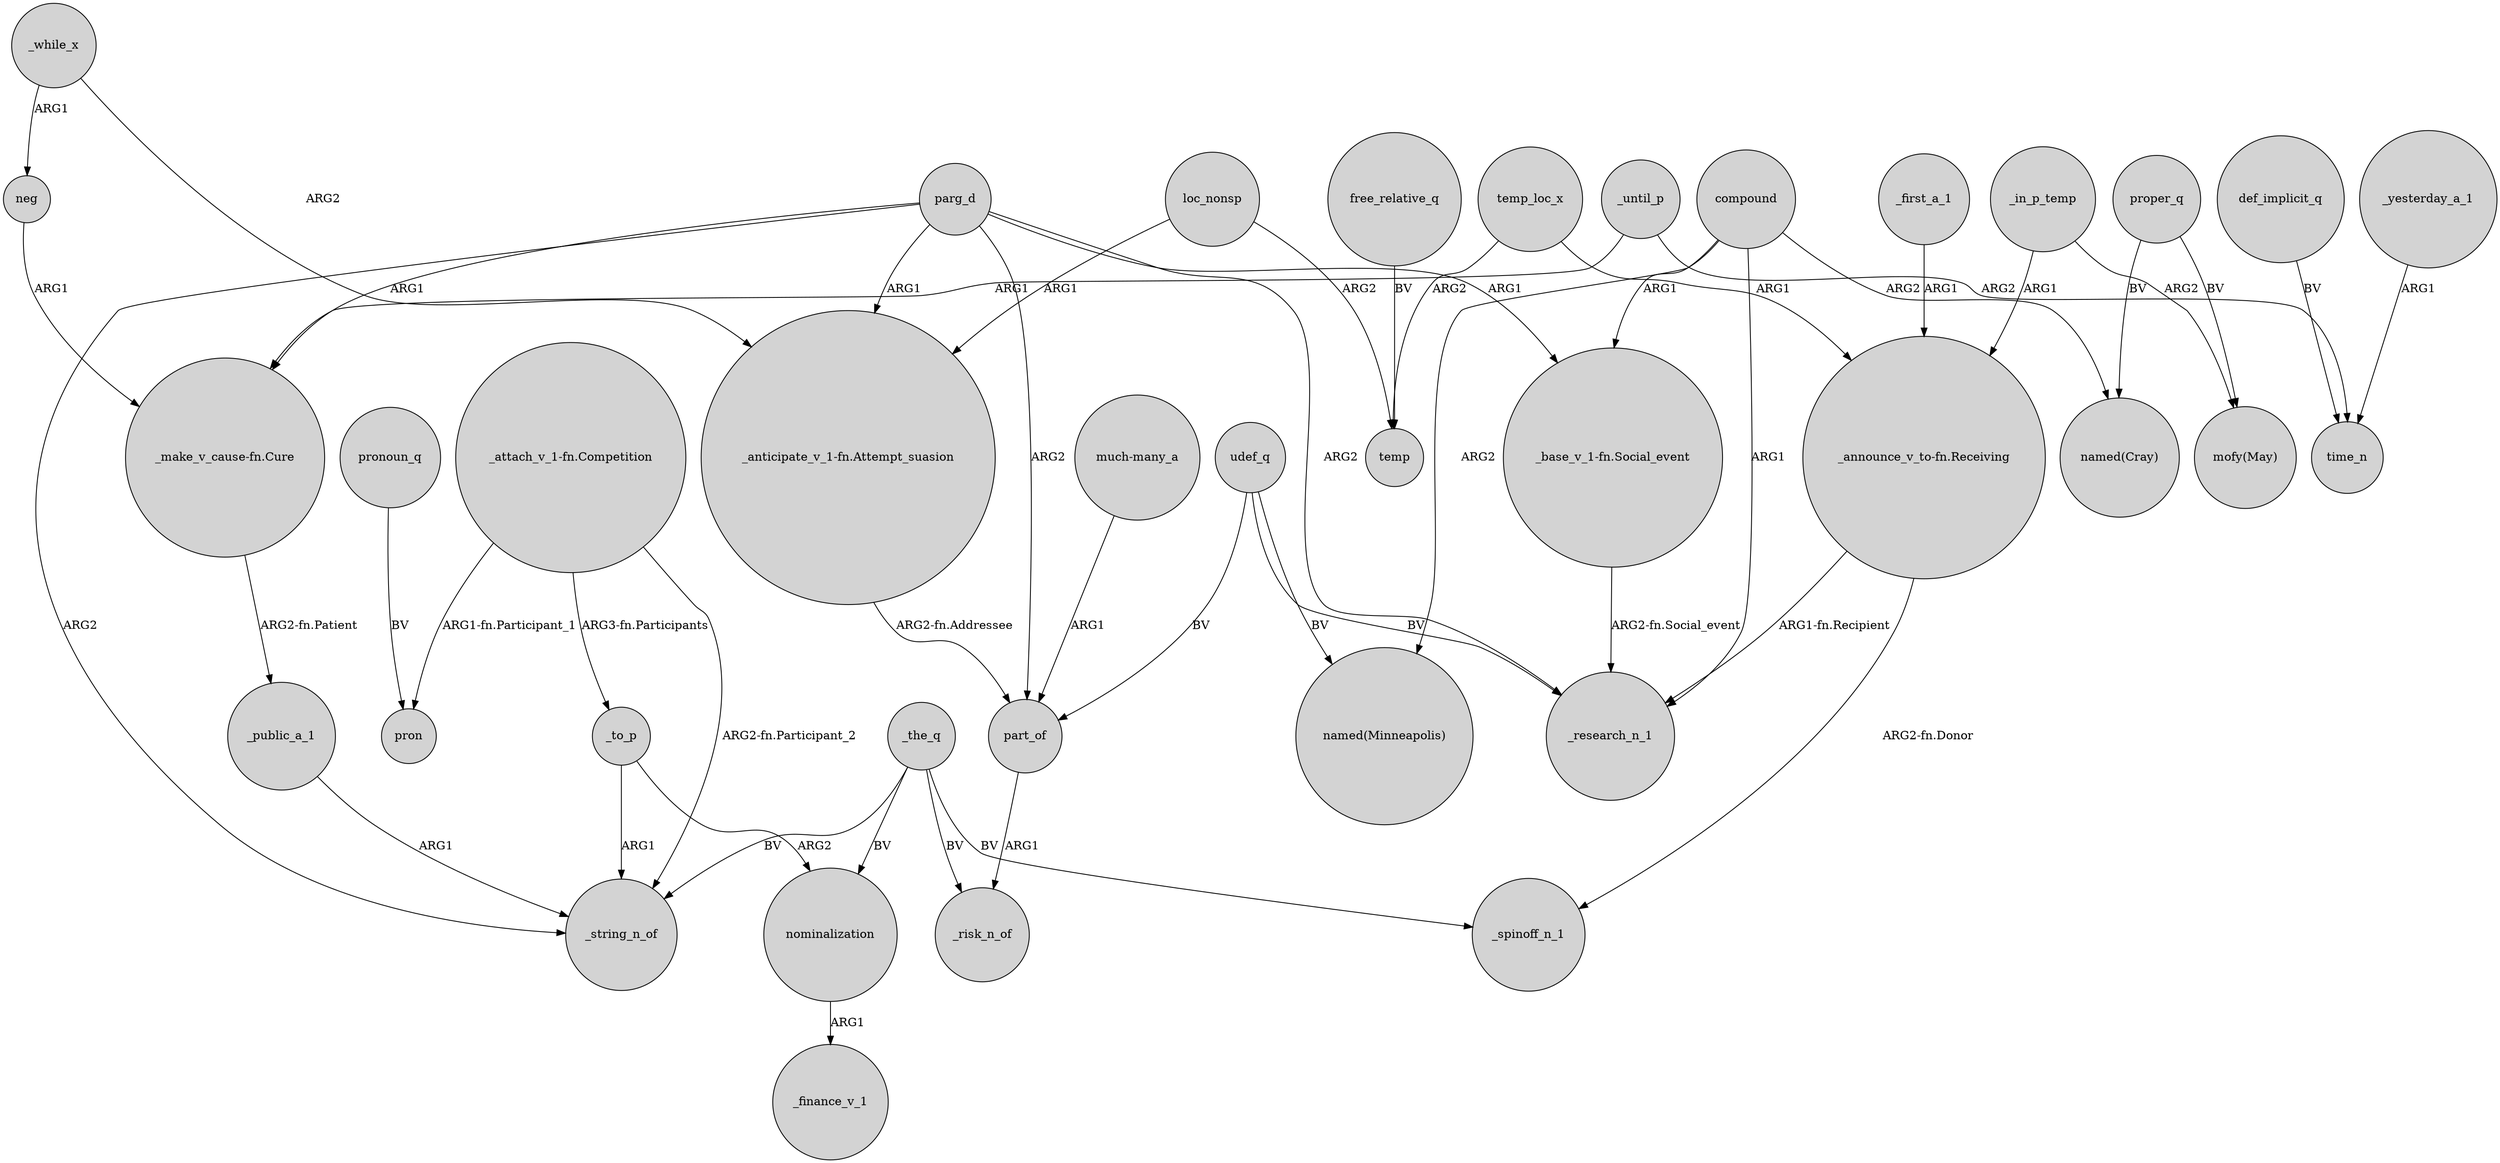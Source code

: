 digraph {
	node [shape=circle style=filled]
	"_attach_v_1-fn.Competition" -> pron [label="ARG1-fn.Participant_1"]
	parg_d -> part_of [label=ARG2]
	udef_q -> part_of [label=BV]
	_the_q -> _risk_n_of [label=BV]
	udef_q -> "named(Minneapolis)" [label=BV]
	_the_q -> nominalization [label=BV]
	proper_q -> "mofy(May)" [label=BV]
	compound -> _research_n_1 [label=ARG1]
	"_base_v_1-fn.Social_event" -> _research_n_1 [label="ARG2-fn.Social_event"]
	_while_x -> neg [label=ARG1]
	parg_d -> "_anticipate_v_1-fn.Attempt_suasion" [label=ARG1]
	_first_a_1 -> "_announce_v_to-fn.Receiving" [label=ARG1]
	compound -> "named(Cray)" [label=ARG2]
	_yesterday_a_1 -> time_n [label=ARG1]
	parg_d -> "_base_v_1-fn.Social_event" [label=ARG1]
	compound -> "named(Minneapolis)" [label=ARG2]
	temp_loc_x -> temp [label=ARG2]
	part_of -> _risk_n_of [label=ARG1]
	"_make_v_cause-fn.Cure" -> _public_a_1 [label="ARG2-fn.Patient"]
	def_implicit_q -> time_n [label=BV]
	temp_loc_x -> "_announce_v_to-fn.Receiving" [label=ARG1]
	_until_p -> "_make_v_cause-fn.Cure" [label=ARG1]
	free_relative_q -> temp [label=BV]
	loc_nonsp -> temp [label=ARG2]
	_the_q -> _spinoff_n_1 [label=BV]
	"_attach_v_1-fn.Competition" -> _string_n_of [label="ARG2-fn.Participant_2"]
	_in_p_temp -> "_announce_v_to-fn.Receiving" [label=ARG1]
	nominalization -> _finance_v_1 [label=ARG1]
	_public_a_1 -> _string_n_of [label=ARG1]
	loc_nonsp -> "_anticipate_v_1-fn.Attempt_suasion" [label=ARG1]
	compound -> "_base_v_1-fn.Social_event" [label=ARG1]
	"_anticipate_v_1-fn.Attempt_suasion" -> part_of [label="ARG2-fn.Addressee"]
	_in_p_temp -> "mofy(May)" [label=ARG2]
	udef_q -> _research_n_1 [label=BV]
	_while_x -> "_anticipate_v_1-fn.Attempt_suasion" [label=ARG2]
	_to_p -> _string_n_of [label=ARG1]
	"much-many_a" -> part_of [label=ARG1]
	"_attach_v_1-fn.Competition" -> _to_p [label="ARG3-fn.Participants"]
	parg_d -> "_make_v_cause-fn.Cure" [label=ARG1]
	pronoun_q -> pron [label=BV]
	parg_d -> _research_n_1 [label=ARG2]
	proper_q -> "named(Cray)" [label=BV]
	neg -> "_make_v_cause-fn.Cure" [label=ARG1]
	_the_q -> _string_n_of [label=BV]
	_to_p -> nominalization [label=ARG2]
	"_announce_v_to-fn.Receiving" -> _spinoff_n_1 [label="ARG2-fn.Donor"]
	"_announce_v_to-fn.Receiving" -> _research_n_1 [label="ARG1-fn.Recipient"]
	_until_p -> time_n [label=ARG2]
	parg_d -> _string_n_of [label=ARG2]
}
